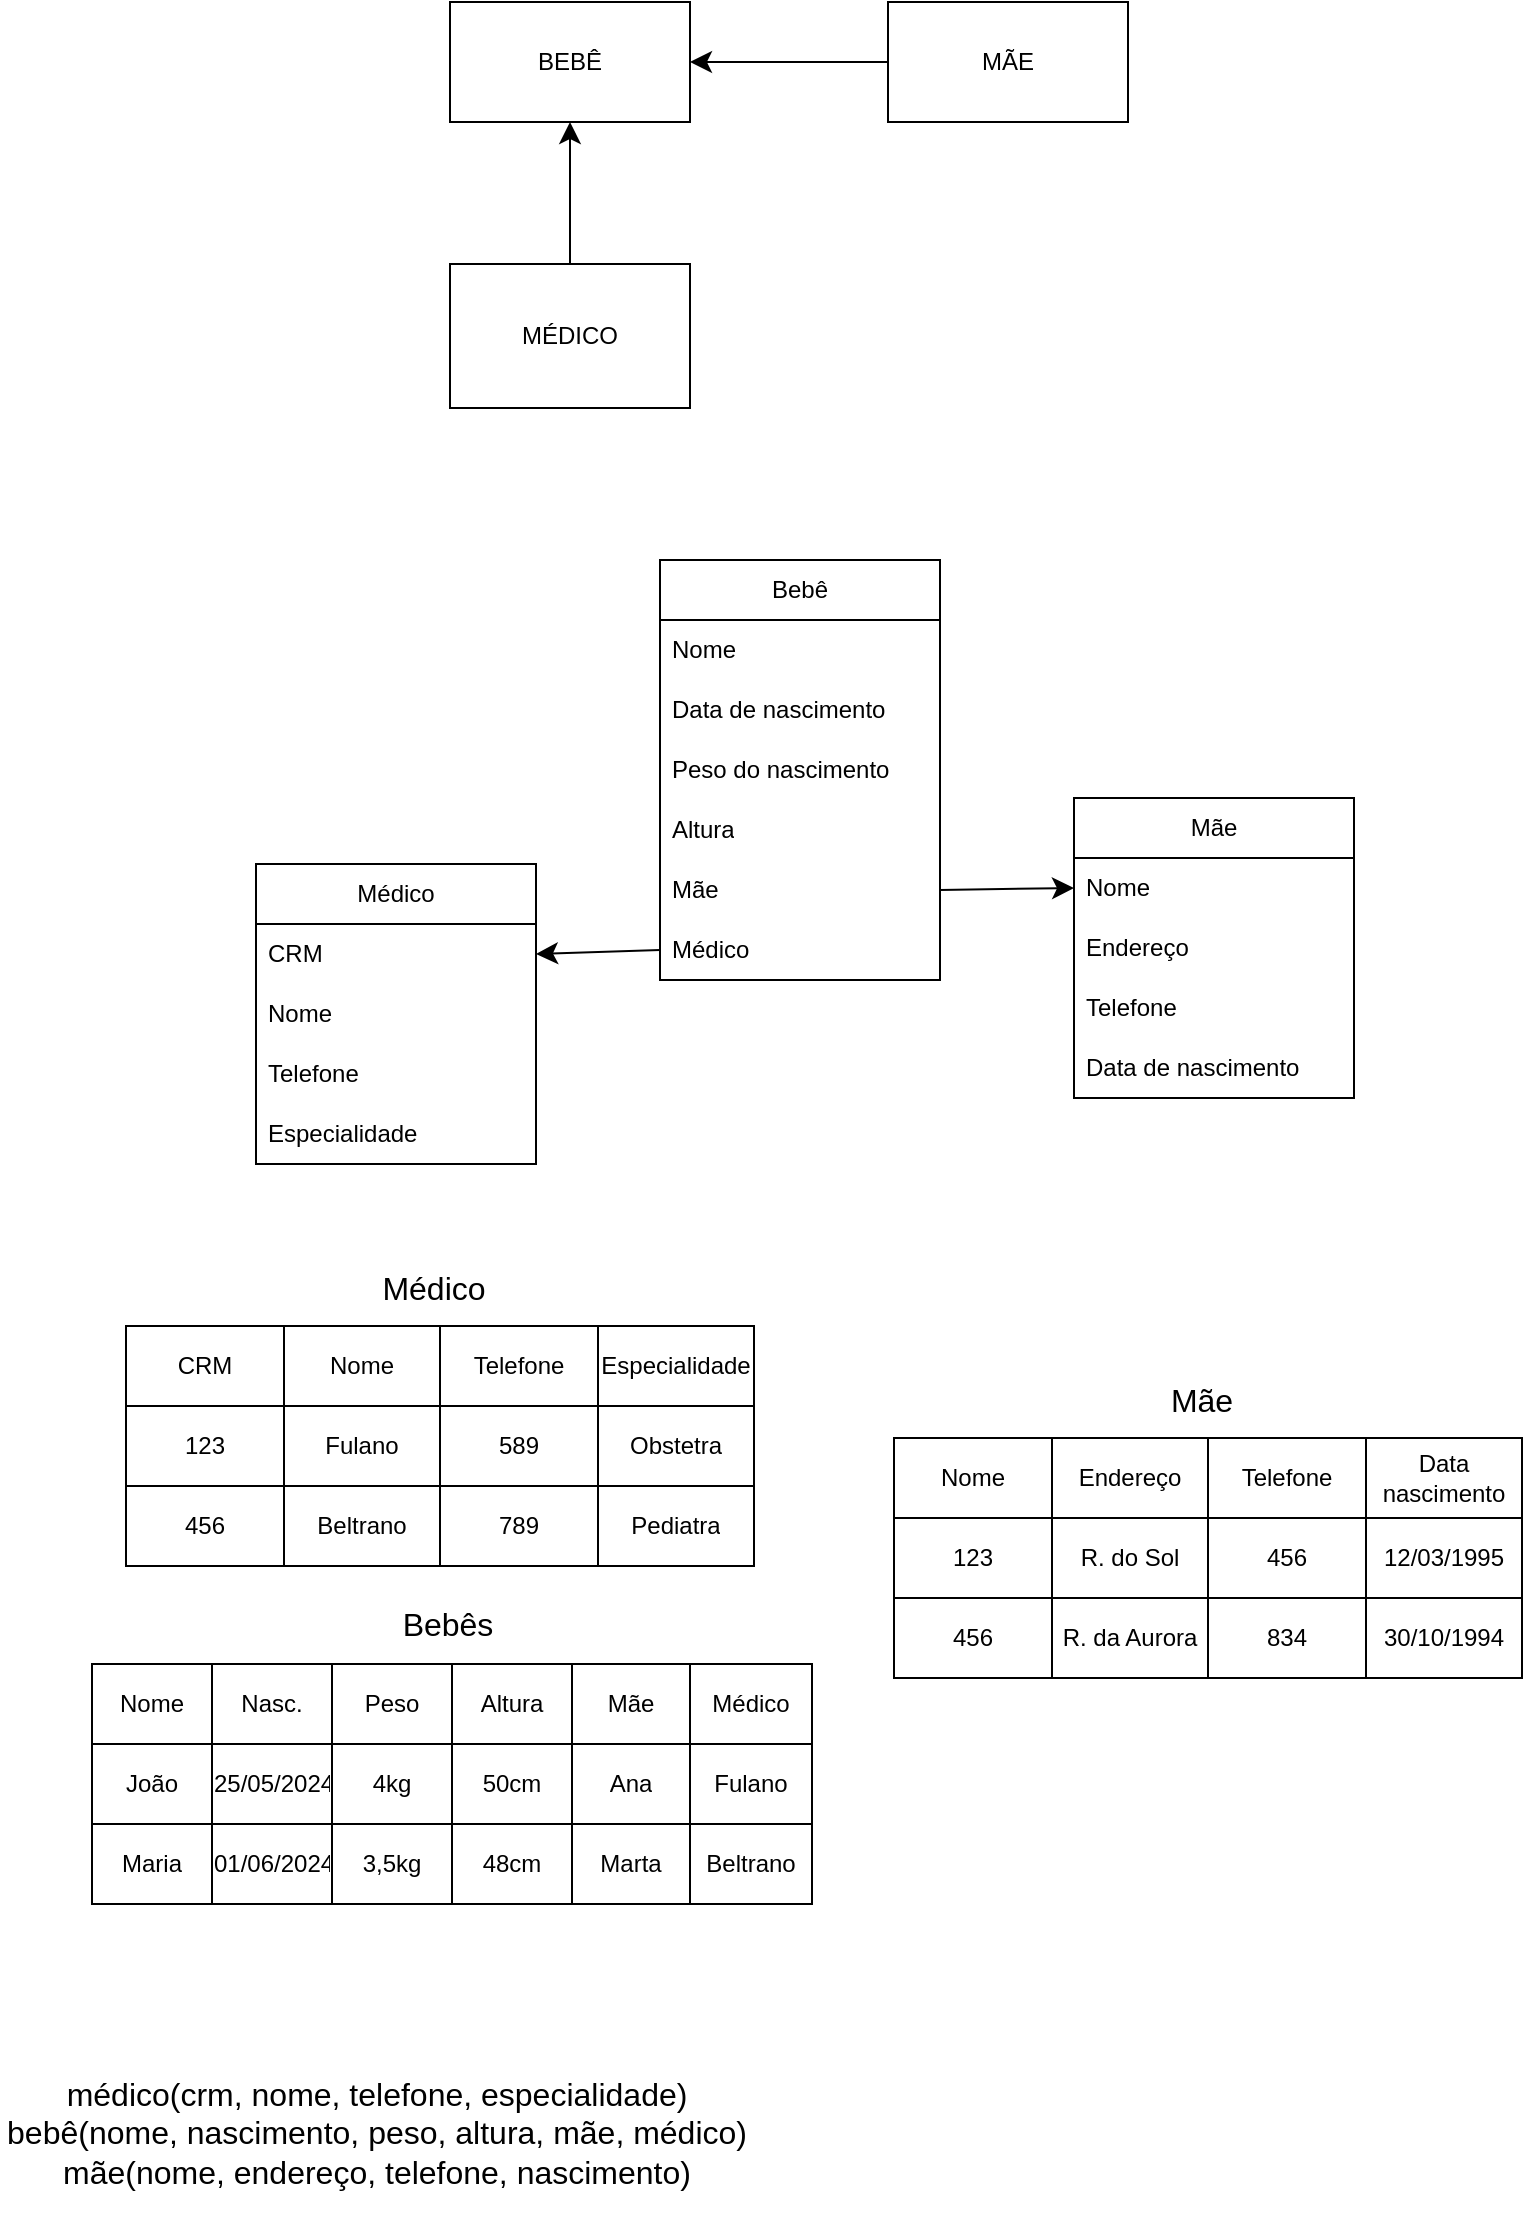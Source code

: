 <mxfile version="24.4.15" type="device">
  <diagram name="Página-1" id="NK4TlLeSYp-mB3wL_yJH">
    <mxGraphModel dx="1298" dy="1243" grid="0" gridSize="10" guides="1" tooltips="1" connect="1" arrows="1" fold="1" page="0" pageScale="1" pageWidth="827" pageHeight="1169" math="0" shadow="0">
      <root>
        <mxCell id="0" />
        <mxCell id="1" parent="0" />
        <mxCell id="LjYLepcrW0VDifDCun-n-1" value="BEBÊ" style="rounded=0;whiteSpace=wrap;html=1;" vertex="1" parent="1">
          <mxGeometry x="20" y="-125" width="120" height="60" as="geometry" />
        </mxCell>
        <mxCell id="LjYLepcrW0VDifDCun-n-7" style="edgeStyle=none;curved=1;rounded=0;orthogonalLoop=1;jettySize=auto;html=1;entryX=1;entryY=0.5;entryDx=0;entryDy=0;fontSize=12;startSize=8;endSize=8;" edge="1" parent="1" source="LjYLepcrW0VDifDCun-n-2" target="LjYLepcrW0VDifDCun-n-1">
          <mxGeometry relative="1" as="geometry" />
        </mxCell>
        <mxCell id="LjYLepcrW0VDifDCun-n-2" value="MÃE" style="rounded=0;whiteSpace=wrap;html=1;" vertex="1" parent="1">
          <mxGeometry x="239" y="-125" width="120" height="60" as="geometry" />
        </mxCell>
        <mxCell id="LjYLepcrW0VDifDCun-n-6" style="edgeStyle=none;curved=1;rounded=0;orthogonalLoop=1;jettySize=auto;html=1;fontSize=12;startSize=8;endSize=8;" edge="1" parent="1" source="LjYLepcrW0VDifDCun-n-3" target="LjYLepcrW0VDifDCun-n-1">
          <mxGeometry relative="1" as="geometry" />
        </mxCell>
        <mxCell id="LjYLepcrW0VDifDCun-n-3" value="MÉDICO" style="rounded=0;whiteSpace=wrap;html=1;" vertex="1" parent="1">
          <mxGeometry x="20" y="6" width="120" height="72" as="geometry" />
        </mxCell>
        <mxCell id="LjYLepcrW0VDifDCun-n-8" value="Bebê" style="swimlane;fontStyle=0;childLayout=stackLayout;horizontal=1;startSize=30;horizontalStack=0;resizeParent=1;resizeParentMax=0;resizeLast=0;collapsible=1;marginBottom=0;whiteSpace=wrap;html=1;" vertex="1" parent="1">
          <mxGeometry x="125" y="154" width="140" height="210" as="geometry" />
        </mxCell>
        <mxCell id="LjYLepcrW0VDifDCun-n-9" value="Nome" style="text;strokeColor=none;fillColor=none;align=left;verticalAlign=middle;spacingLeft=4;spacingRight=4;overflow=hidden;points=[[0,0.5],[1,0.5]];portConstraint=eastwest;rotatable=0;whiteSpace=wrap;html=1;" vertex="1" parent="LjYLepcrW0VDifDCun-n-8">
          <mxGeometry y="30" width="140" height="30" as="geometry" />
        </mxCell>
        <mxCell id="LjYLepcrW0VDifDCun-n-10" value="Data de nascimento" style="text;strokeColor=none;fillColor=none;align=left;verticalAlign=middle;spacingLeft=4;spacingRight=4;overflow=hidden;points=[[0,0.5],[1,0.5]];portConstraint=eastwest;rotatable=0;whiteSpace=wrap;html=1;" vertex="1" parent="LjYLepcrW0VDifDCun-n-8">
          <mxGeometry y="60" width="140" height="30" as="geometry" />
        </mxCell>
        <mxCell id="LjYLepcrW0VDifDCun-n-11" value="Peso do nascimento" style="text;strokeColor=none;fillColor=none;align=left;verticalAlign=middle;spacingLeft=4;spacingRight=4;overflow=hidden;points=[[0,0.5],[1,0.5]];portConstraint=eastwest;rotatable=0;whiteSpace=wrap;html=1;" vertex="1" parent="LjYLepcrW0VDifDCun-n-8">
          <mxGeometry y="90" width="140" height="30" as="geometry" />
        </mxCell>
        <mxCell id="LjYLepcrW0VDifDCun-n-12" value="Altura" style="text;strokeColor=none;fillColor=none;align=left;verticalAlign=middle;spacingLeft=4;spacingRight=4;overflow=hidden;points=[[0,0.5],[1,0.5]];portConstraint=eastwest;rotatable=0;whiteSpace=wrap;html=1;" vertex="1" parent="LjYLepcrW0VDifDCun-n-8">
          <mxGeometry y="120" width="140" height="30" as="geometry" />
        </mxCell>
        <mxCell id="LjYLepcrW0VDifDCun-n-13" value="Mãe" style="text;strokeColor=none;fillColor=none;align=left;verticalAlign=middle;spacingLeft=4;spacingRight=4;overflow=hidden;points=[[0,0.5],[1,0.5]];portConstraint=eastwest;rotatable=0;whiteSpace=wrap;html=1;" vertex="1" parent="LjYLepcrW0VDifDCun-n-8">
          <mxGeometry y="150" width="140" height="30" as="geometry" />
        </mxCell>
        <mxCell id="LjYLepcrW0VDifDCun-n-28" value="Médico" style="text;strokeColor=none;fillColor=none;align=left;verticalAlign=middle;spacingLeft=4;spacingRight=4;overflow=hidden;points=[[0,0.5],[1,0.5]];portConstraint=eastwest;rotatable=0;whiteSpace=wrap;html=1;" vertex="1" parent="LjYLepcrW0VDifDCun-n-8">
          <mxGeometry y="180" width="140" height="30" as="geometry" />
        </mxCell>
        <mxCell id="LjYLepcrW0VDifDCun-n-14" value="Mãe" style="swimlane;fontStyle=0;childLayout=stackLayout;horizontal=1;startSize=30;horizontalStack=0;resizeParent=1;resizeParentMax=0;resizeLast=0;collapsible=1;marginBottom=0;whiteSpace=wrap;html=1;" vertex="1" parent="1">
          <mxGeometry x="332" y="273" width="140" height="150" as="geometry" />
        </mxCell>
        <mxCell id="LjYLepcrW0VDifDCun-n-15" value="Nome" style="text;strokeColor=none;fillColor=none;align=left;verticalAlign=middle;spacingLeft=4;spacingRight=4;overflow=hidden;points=[[0,0.5],[1,0.5]];portConstraint=eastwest;rotatable=0;whiteSpace=wrap;html=1;" vertex="1" parent="LjYLepcrW0VDifDCun-n-14">
          <mxGeometry y="30" width="140" height="30" as="geometry" />
        </mxCell>
        <mxCell id="LjYLepcrW0VDifDCun-n-16" value="Endereço" style="text;strokeColor=none;fillColor=none;align=left;verticalAlign=middle;spacingLeft=4;spacingRight=4;overflow=hidden;points=[[0,0.5],[1,0.5]];portConstraint=eastwest;rotatable=0;whiteSpace=wrap;html=1;" vertex="1" parent="LjYLepcrW0VDifDCun-n-14">
          <mxGeometry y="60" width="140" height="30" as="geometry" />
        </mxCell>
        <mxCell id="LjYLepcrW0VDifDCun-n-17" value="Telefone" style="text;strokeColor=none;fillColor=none;align=left;verticalAlign=middle;spacingLeft=4;spacingRight=4;overflow=hidden;points=[[0,0.5],[1,0.5]];portConstraint=eastwest;rotatable=0;whiteSpace=wrap;html=1;" vertex="1" parent="LjYLepcrW0VDifDCun-n-14">
          <mxGeometry y="90" width="140" height="30" as="geometry" />
        </mxCell>
        <mxCell id="LjYLepcrW0VDifDCun-n-18" value="Data de nascimento" style="text;strokeColor=none;fillColor=none;align=left;verticalAlign=middle;spacingLeft=4;spacingRight=4;overflow=hidden;points=[[0,0.5],[1,0.5]];portConstraint=eastwest;rotatable=0;whiteSpace=wrap;html=1;" vertex="1" parent="LjYLepcrW0VDifDCun-n-14">
          <mxGeometry y="120" width="140" height="30" as="geometry" />
        </mxCell>
        <mxCell id="LjYLepcrW0VDifDCun-n-20" value="Médico" style="swimlane;fontStyle=0;childLayout=stackLayout;horizontal=1;startSize=30;horizontalStack=0;resizeParent=1;resizeParentMax=0;resizeLast=0;collapsible=1;marginBottom=0;whiteSpace=wrap;html=1;" vertex="1" parent="1">
          <mxGeometry x="-77" y="306" width="140" height="150" as="geometry" />
        </mxCell>
        <mxCell id="LjYLepcrW0VDifDCun-n-21" value="CRM&lt;span style=&quot;white-space: pre;&quot;&gt;&#x9;&lt;/span&gt;" style="text;strokeColor=none;fillColor=none;align=left;verticalAlign=middle;spacingLeft=4;spacingRight=4;overflow=hidden;points=[[0,0.5],[1,0.5]];portConstraint=eastwest;rotatable=0;whiteSpace=wrap;html=1;" vertex="1" parent="LjYLepcrW0VDifDCun-n-20">
          <mxGeometry y="30" width="140" height="30" as="geometry" />
        </mxCell>
        <mxCell id="LjYLepcrW0VDifDCun-n-22" value="Nome" style="text;strokeColor=none;fillColor=none;align=left;verticalAlign=middle;spacingLeft=4;spacingRight=4;overflow=hidden;points=[[0,0.5],[1,0.5]];portConstraint=eastwest;rotatable=0;whiteSpace=wrap;html=1;" vertex="1" parent="LjYLepcrW0VDifDCun-n-20">
          <mxGeometry y="60" width="140" height="30" as="geometry" />
        </mxCell>
        <mxCell id="LjYLepcrW0VDifDCun-n-23" value="Telefone" style="text;strokeColor=none;fillColor=none;align=left;verticalAlign=middle;spacingLeft=4;spacingRight=4;overflow=hidden;points=[[0,0.5],[1,0.5]];portConstraint=eastwest;rotatable=0;whiteSpace=wrap;html=1;" vertex="1" parent="LjYLepcrW0VDifDCun-n-20">
          <mxGeometry y="90" width="140" height="30" as="geometry" />
        </mxCell>
        <mxCell id="LjYLepcrW0VDifDCun-n-24" value="Especialidade" style="text;strokeColor=none;fillColor=none;align=left;verticalAlign=middle;spacingLeft=4;spacingRight=4;overflow=hidden;points=[[0,0.5],[1,0.5]];portConstraint=eastwest;rotatable=0;whiteSpace=wrap;html=1;" vertex="1" parent="LjYLepcrW0VDifDCun-n-20">
          <mxGeometry y="120" width="140" height="30" as="geometry" />
        </mxCell>
        <mxCell id="LjYLepcrW0VDifDCun-n-26" style="edgeStyle=none;curved=1;rounded=0;orthogonalLoop=1;jettySize=auto;html=1;exitX=1;exitY=0.5;exitDx=0;exitDy=0;entryX=0;entryY=0.5;entryDx=0;entryDy=0;fontSize=12;startSize=8;endSize=8;" edge="1" parent="1" source="LjYLepcrW0VDifDCun-n-13" target="LjYLepcrW0VDifDCun-n-15">
          <mxGeometry relative="1" as="geometry" />
        </mxCell>
        <mxCell id="LjYLepcrW0VDifDCun-n-30" style="edgeStyle=none;curved=1;rounded=0;orthogonalLoop=1;jettySize=auto;html=1;exitX=0;exitY=0.5;exitDx=0;exitDy=0;entryX=1;entryY=0.5;entryDx=0;entryDy=0;fontSize=12;startSize=8;endSize=8;" edge="1" parent="1" source="LjYLepcrW0VDifDCun-n-28" target="LjYLepcrW0VDifDCun-n-21">
          <mxGeometry relative="1" as="geometry" />
        </mxCell>
        <mxCell id="LjYLepcrW0VDifDCun-n-31" value="" style="shape=table;startSize=0;container=1;collapsible=0;childLayout=tableLayout;" vertex="1" parent="1">
          <mxGeometry x="-142" y="537" width="314" height="120" as="geometry" />
        </mxCell>
        <mxCell id="LjYLepcrW0VDifDCun-n-32" value="" style="shape=tableRow;horizontal=0;startSize=0;swimlaneHead=0;swimlaneBody=0;strokeColor=inherit;top=0;left=0;bottom=0;right=0;collapsible=0;dropTarget=0;fillColor=none;points=[[0,0.5],[1,0.5]];portConstraint=eastwest;" vertex="1" parent="LjYLepcrW0VDifDCun-n-31">
          <mxGeometry width="314" height="40" as="geometry" />
        </mxCell>
        <mxCell id="LjYLepcrW0VDifDCun-n-33" value="CRM" style="shape=partialRectangle;html=1;whiteSpace=wrap;connectable=0;strokeColor=inherit;overflow=hidden;fillColor=none;top=0;left=0;bottom=0;right=0;pointerEvents=1;" vertex="1" parent="LjYLepcrW0VDifDCun-n-32">
          <mxGeometry width="79" height="40" as="geometry">
            <mxRectangle width="79" height="40" as="alternateBounds" />
          </mxGeometry>
        </mxCell>
        <mxCell id="LjYLepcrW0VDifDCun-n-34" value="Nome" style="shape=partialRectangle;html=1;whiteSpace=wrap;connectable=0;strokeColor=inherit;overflow=hidden;fillColor=none;top=0;left=0;bottom=0;right=0;pointerEvents=1;" vertex="1" parent="LjYLepcrW0VDifDCun-n-32">
          <mxGeometry x="79" width="78" height="40" as="geometry">
            <mxRectangle width="78" height="40" as="alternateBounds" />
          </mxGeometry>
        </mxCell>
        <mxCell id="LjYLepcrW0VDifDCun-n-35" value="Telefone" style="shape=partialRectangle;html=1;whiteSpace=wrap;connectable=0;strokeColor=inherit;overflow=hidden;fillColor=none;top=0;left=0;bottom=0;right=0;pointerEvents=1;" vertex="1" parent="LjYLepcrW0VDifDCun-n-32">
          <mxGeometry x="157" width="79" height="40" as="geometry">
            <mxRectangle width="79" height="40" as="alternateBounds" />
          </mxGeometry>
        </mxCell>
        <mxCell id="LjYLepcrW0VDifDCun-n-36" value="Especialidade" style="shape=partialRectangle;html=1;whiteSpace=wrap;connectable=0;strokeColor=inherit;overflow=hidden;fillColor=none;top=0;left=0;bottom=0;right=0;pointerEvents=1;" vertex="1" parent="LjYLepcrW0VDifDCun-n-32">
          <mxGeometry x="236" width="78" height="40" as="geometry">
            <mxRectangle width="78" height="40" as="alternateBounds" />
          </mxGeometry>
        </mxCell>
        <mxCell id="LjYLepcrW0VDifDCun-n-37" value="" style="shape=tableRow;horizontal=0;startSize=0;swimlaneHead=0;swimlaneBody=0;strokeColor=inherit;top=0;left=0;bottom=0;right=0;collapsible=0;dropTarget=0;fillColor=none;points=[[0,0.5],[1,0.5]];portConstraint=eastwest;" vertex="1" parent="LjYLepcrW0VDifDCun-n-31">
          <mxGeometry y="40" width="314" height="40" as="geometry" />
        </mxCell>
        <mxCell id="LjYLepcrW0VDifDCun-n-38" value="123" style="shape=partialRectangle;html=1;whiteSpace=wrap;connectable=0;strokeColor=inherit;overflow=hidden;fillColor=none;top=0;left=0;bottom=0;right=0;pointerEvents=1;" vertex="1" parent="LjYLepcrW0VDifDCun-n-37">
          <mxGeometry width="79" height="40" as="geometry">
            <mxRectangle width="79" height="40" as="alternateBounds" />
          </mxGeometry>
        </mxCell>
        <mxCell id="LjYLepcrW0VDifDCun-n-39" value="Fulano" style="shape=partialRectangle;html=1;whiteSpace=wrap;connectable=0;strokeColor=inherit;overflow=hidden;fillColor=none;top=0;left=0;bottom=0;right=0;pointerEvents=1;" vertex="1" parent="LjYLepcrW0VDifDCun-n-37">
          <mxGeometry x="79" width="78" height="40" as="geometry">
            <mxRectangle width="78" height="40" as="alternateBounds" />
          </mxGeometry>
        </mxCell>
        <mxCell id="LjYLepcrW0VDifDCun-n-40" value="589" style="shape=partialRectangle;html=1;whiteSpace=wrap;connectable=0;strokeColor=inherit;overflow=hidden;fillColor=none;top=0;left=0;bottom=0;right=0;pointerEvents=1;" vertex="1" parent="LjYLepcrW0VDifDCun-n-37">
          <mxGeometry x="157" width="79" height="40" as="geometry">
            <mxRectangle width="79" height="40" as="alternateBounds" />
          </mxGeometry>
        </mxCell>
        <mxCell id="LjYLepcrW0VDifDCun-n-41" value="Obstetra" style="shape=partialRectangle;html=1;whiteSpace=wrap;connectable=0;strokeColor=inherit;overflow=hidden;fillColor=none;top=0;left=0;bottom=0;right=0;pointerEvents=1;" vertex="1" parent="LjYLepcrW0VDifDCun-n-37">
          <mxGeometry x="236" width="78" height="40" as="geometry">
            <mxRectangle width="78" height="40" as="alternateBounds" />
          </mxGeometry>
        </mxCell>
        <mxCell id="LjYLepcrW0VDifDCun-n-42" value="" style="shape=tableRow;horizontal=0;startSize=0;swimlaneHead=0;swimlaneBody=0;strokeColor=inherit;top=0;left=0;bottom=0;right=0;collapsible=0;dropTarget=0;fillColor=none;points=[[0,0.5],[1,0.5]];portConstraint=eastwest;" vertex="1" parent="LjYLepcrW0VDifDCun-n-31">
          <mxGeometry y="80" width="314" height="40" as="geometry" />
        </mxCell>
        <mxCell id="LjYLepcrW0VDifDCun-n-43" value="456" style="shape=partialRectangle;html=1;whiteSpace=wrap;connectable=0;strokeColor=inherit;overflow=hidden;fillColor=none;top=0;left=0;bottom=0;right=0;pointerEvents=1;" vertex="1" parent="LjYLepcrW0VDifDCun-n-42">
          <mxGeometry width="79" height="40" as="geometry">
            <mxRectangle width="79" height="40" as="alternateBounds" />
          </mxGeometry>
        </mxCell>
        <mxCell id="LjYLepcrW0VDifDCun-n-44" value="Beltrano" style="shape=partialRectangle;html=1;whiteSpace=wrap;connectable=0;strokeColor=inherit;overflow=hidden;fillColor=none;top=0;left=0;bottom=0;right=0;pointerEvents=1;" vertex="1" parent="LjYLepcrW0VDifDCun-n-42">
          <mxGeometry x="79" width="78" height="40" as="geometry">
            <mxRectangle width="78" height="40" as="alternateBounds" />
          </mxGeometry>
        </mxCell>
        <mxCell id="LjYLepcrW0VDifDCun-n-45" value="789" style="shape=partialRectangle;html=1;whiteSpace=wrap;connectable=0;strokeColor=inherit;overflow=hidden;fillColor=none;top=0;left=0;bottom=0;right=0;pointerEvents=1;" vertex="1" parent="LjYLepcrW0VDifDCun-n-42">
          <mxGeometry x="157" width="79" height="40" as="geometry">
            <mxRectangle width="79" height="40" as="alternateBounds" />
          </mxGeometry>
        </mxCell>
        <mxCell id="LjYLepcrW0VDifDCun-n-46" value="Pediatra" style="shape=partialRectangle;html=1;whiteSpace=wrap;connectable=0;strokeColor=inherit;overflow=hidden;fillColor=none;top=0;left=0;bottom=0;right=0;pointerEvents=1;" vertex="1" parent="LjYLepcrW0VDifDCun-n-42">
          <mxGeometry x="236" width="78" height="40" as="geometry">
            <mxRectangle width="78" height="40" as="alternateBounds" />
          </mxGeometry>
        </mxCell>
        <mxCell id="LjYLepcrW0VDifDCun-n-47" value="Médico" style="text;strokeColor=none;fillColor=none;html=1;align=center;verticalAlign=middle;whiteSpace=wrap;rounded=0;fontSize=16;" vertex="1" parent="1">
          <mxGeometry x="-18" y="503" width="60" height="30" as="geometry" />
        </mxCell>
        <mxCell id="LjYLepcrW0VDifDCun-n-48" value="" style="shape=table;startSize=0;container=1;collapsible=0;childLayout=tableLayout;" vertex="1" parent="1">
          <mxGeometry x="-159" y="706" width="360" height="120" as="geometry" />
        </mxCell>
        <mxCell id="LjYLepcrW0VDifDCun-n-49" value="" style="shape=tableRow;horizontal=0;startSize=0;swimlaneHead=0;swimlaneBody=0;strokeColor=inherit;top=0;left=0;bottom=0;right=0;collapsible=0;dropTarget=0;fillColor=none;points=[[0,0.5],[1,0.5]];portConstraint=eastwest;" vertex="1" parent="LjYLepcrW0VDifDCun-n-48">
          <mxGeometry width="360" height="40" as="geometry" />
        </mxCell>
        <mxCell id="LjYLepcrW0VDifDCun-n-50" value="Nome" style="shape=partialRectangle;html=1;whiteSpace=wrap;connectable=0;strokeColor=inherit;overflow=hidden;fillColor=none;top=0;left=0;bottom=0;right=0;pointerEvents=1;" vertex="1" parent="LjYLepcrW0VDifDCun-n-49">
          <mxGeometry width="60" height="40" as="geometry">
            <mxRectangle width="60" height="40" as="alternateBounds" />
          </mxGeometry>
        </mxCell>
        <mxCell id="LjYLepcrW0VDifDCun-n-51" value="Nasc." style="shape=partialRectangle;html=1;whiteSpace=wrap;connectable=0;strokeColor=inherit;overflow=hidden;fillColor=none;top=0;left=0;bottom=0;right=0;pointerEvents=1;" vertex="1" parent="LjYLepcrW0VDifDCun-n-49">
          <mxGeometry x="60" width="60" height="40" as="geometry">
            <mxRectangle width="60" height="40" as="alternateBounds" />
          </mxGeometry>
        </mxCell>
        <mxCell id="LjYLepcrW0VDifDCun-n-52" value="Peso" style="shape=partialRectangle;html=1;whiteSpace=wrap;connectable=0;strokeColor=inherit;overflow=hidden;fillColor=none;top=0;left=0;bottom=0;right=0;pointerEvents=1;" vertex="1" parent="LjYLepcrW0VDifDCun-n-49">
          <mxGeometry x="120" width="60" height="40" as="geometry">
            <mxRectangle width="60" height="40" as="alternateBounds" />
          </mxGeometry>
        </mxCell>
        <mxCell id="LjYLepcrW0VDifDCun-n-53" value="Altura" style="shape=partialRectangle;html=1;whiteSpace=wrap;connectable=0;strokeColor=inherit;overflow=hidden;fillColor=none;top=0;left=0;bottom=0;right=0;pointerEvents=1;" vertex="1" parent="LjYLepcrW0VDifDCun-n-49">
          <mxGeometry x="180" width="60" height="40" as="geometry">
            <mxRectangle width="60" height="40" as="alternateBounds" />
          </mxGeometry>
        </mxCell>
        <mxCell id="LjYLepcrW0VDifDCun-n-54" value="Mãe" style="shape=partialRectangle;html=1;whiteSpace=wrap;connectable=0;strokeColor=inherit;overflow=hidden;fillColor=none;top=0;left=0;bottom=0;right=0;pointerEvents=1;" vertex="1" parent="LjYLepcrW0VDifDCun-n-49">
          <mxGeometry x="240" width="59" height="40" as="geometry">
            <mxRectangle width="59" height="40" as="alternateBounds" />
          </mxGeometry>
        </mxCell>
        <mxCell id="LjYLepcrW0VDifDCun-n-55" value="Médico" style="shape=partialRectangle;html=1;whiteSpace=wrap;connectable=0;strokeColor=inherit;overflow=hidden;fillColor=none;top=0;left=0;bottom=0;right=0;pointerEvents=1;" vertex="1" parent="LjYLepcrW0VDifDCun-n-49">
          <mxGeometry x="299" width="61" height="40" as="geometry">
            <mxRectangle width="61" height="40" as="alternateBounds" />
          </mxGeometry>
        </mxCell>
        <mxCell id="LjYLepcrW0VDifDCun-n-56" value="" style="shape=tableRow;horizontal=0;startSize=0;swimlaneHead=0;swimlaneBody=0;strokeColor=inherit;top=0;left=0;bottom=0;right=0;collapsible=0;dropTarget=0;fillColor=none;points=[[0,0.5],[1,0.5]];portConstraint=eastwest;" vertex="1" parent="LjYLepcrW0VDifDCun-n-48">
          <mxGeometry y="40" width="360" height="40" as="geometry" />
        </mxCell>
        <mxCell id="LjYLepcrW0VDifDCun-n-57" value="João" style="shape=partialRectangle;html=1;whiteSpace=wrap;connectable=0;strokeColor=inherit;overflow=hidden;fillColor=none;top=0;left=0;bottom=0;right=0;pointerEvents=1;" vertex="1" parent="LjYLepcrW0VDifDCun-n-56">
          <mxGeometry width="60" height="40" as="geometry">
            <mxRectangle width="60" height="40" as="alternateBounds" />
          </mxGeometry>
        </mxCell>
        <mxCell id="LjYLepcrW0VDifDCun-n-58" value="25/05/2024" style="shape=partialRectangle;html=1;whiteSpace=wrap;connectable=0;strokeColor=inherit;overflow=hidden;fillColor=none;top=0;left=0;bottom=0;right=0;pointerEvents=1;" vertex="1" parent="LjYLepcrW0VDifDCun-n-56">
          <mxGeometry x="60" width="60" height="40" as="geometry">
            <mxRectangle width="60" height="40" as="alternateBounds" />
          </mxGeometry>
        </mxCell>
        <mxCell id="LjYLepcrW0VDifDCun-n-59" value="4kg" style="shape=partialRectangle;html=1;whiteSpace=wrap;connectable=0;strokeColor=inherit;overflow=hidden;fillColor=none;top=0;left=0;bottom=0;right=0;pointerEvents=1;" vertex="1" parent="LjYLepcrW0VDifDCun-n-56">
          <mxGeometry x="120" width="60" height="40" as="geometry">
            <mxRectangle width="60" height="40" as="alternateBounds" />
          </mxGeometry>
        </mxCell>
        <mxCell id="LjYLepcrW0VDifDCun-n-60" value="50cm" style="shape=partialRectangle;html=1;whiteSpace=wrap;connectable=0;strokeColor=inherit;overflow=hidden;fillColor=none;top=0;left=0;bottom=0;right=0;pointerEvents=1;" vertex="1" parent="LjYLepcrW0VDifDCun-n-56">
          <mxGeometry x="180" width="60" height="40" as="geometry">
            <mxRectangle width="60" height="40" as="alternateBounds" />
          </mxGeometry>
        </mxCell>
        <mxCell id="LjYLepcrW0VDifDCun-n-61" value="Ana" style="shape=partialRectangle;html=1;whiteSpace=wrap;connectable=0;strokeColor=inherit;overflow=hidden;fillColor=none;top=0;left=0;bottom=0;right=0;pointerEvents=1;" vertex="1" parent="LjYLepcrW0VDifDCun-n-56">
          <mxGeometry x="240" width="59" height="40" as="geometry">
            <mxRectangle width="59" height="40" as="alternateBounds" />
          </mxGeometry>
        </mxCell>
        <mxCell id="LjYLepcrW0VDifDCun-n-62" value="Fulano" style="shape=partialRectangle;html=1;whiteSpace=wrap;connectable=0;strokeColor=inherit;overflow=hidden;fillColor=none;top=0;left=0;bottom=0;right=0;pointerEvents=1;" vertex="1" parent="LjYLepcrW0VDifDCun-n-56">
          <mxGeometry x="299" width="61" height="40" as="geometry">
            <mxRectangle width="61" height="40" as="alternateBounds" />
          </mxGeometry>
        </mxCell>
        <mxCell id="LjYLepcrW0VDifDCun-n-63" value="" style="shape=tableRow;horizontal=0;startSize=0;swimlaneHead=0;swimlaneBody=0;strokeColor=inherit;top=0;left=0;bottom=0;right=0;collapsible=0;dropTarget=0;fillColor=none;points=[[0,0.5],[1,0.5]];portConstraint=eastwest;" vertex="1" parent="LjYLepcrW0VDifDCun-n-48">
          <mxGeometry y="80" width="360" height="40" as="geometry" />
        </mxCell>
        <mxCell id="LjYLepcrW0VDifDCun-n-64" value="Maria" style="shape=partialRectangle;html=1;whiteSpace=wrap;connectable=0;strokeColor=inherit;overflow=hidden;fillColor=none;top=0;left=0;bottom=0;right=0;pointerEvents=1;" vertex="1" parent="LjYLepcrW0VDifDCun-n-63">
          <mxGeometry width="60" height="40" as="geometry">
            <mxRectangle width="60" height="40" as="alternateBounds" />
          </mxGeometry>
        </mxCell>
        <mxCell id="LjYLepcrW0VDifDCun-n-65" value="01/06/2024" style="shape=partialRectangle;html=1;whiteSpace=wrap;connectable=0;strokeColor=inherit;overflow=hidden;fillColor=none;top=0;left=0;bottom=0;right=0;pointerEvents=1;" vertex="1" parent="LjYLepcrW0VDifDCun-n-63">
          <mxGeometry x="60" width="60" height="40" as="geometry">
            <mxRectangle width="60" height="40" as="alternateBounds" />
          </mxGeometry>
        </mxCell>
        <mxCell id="LjYLepcrW0VDifDCun-n-66" value="3,5kg" style="shape=partialRectangle;html=1;whiteSpace=wrap;connectable=0;strokeColor=inherit;overflow=hidden;fillColor=none;top=0;left=0;bottom=0;right=0;pointerEvents=1;" vertex="1" parent="LjYLepcrW0VDifDCun-n-63">
          <mxGeometry x="120" width="60" height="40" as="geometry">
            <mxRectangle width="60" height="40" as="alternateBounds" />
          </mxGeometry>
        </mxCell>
        <mxCell id="LjYLepcrW0VDifDCun-n-67" value="48cm" style="shape=partialRectangle;html=1;whiteSpace=wrap;connectable=0;strokeColor=inherit;overflow=hidden;fillColor=none;top=0;left=0;bottom=0;right=0;pointerEvents=1;" vertex="1" parent="LjYLepcrW0VDifDCun-n-63">
          <mxGeometry x="180" width="60" height="40" as="geometry">
            <mxRectangle width="60" height="40" as="alternateBounds" />
          </mxGeometry>
        </mxCell>
        <mxCell id="LjYLepcrW0VDifDCun-n-68" value="Marta" style="shape=partialRectangle;html=1;whiteSpace=wrap;connectable=0;strokeColor=inherit;overflow=hidden;fillColor=none;top=0;left=0;bottom=0;right=0;pointerEvents=1;" vertex="1" parent="LjYLepcrW0VDifDCun-n-63">
          <mxGeometry x="240" width="59" height="40" as="geometry">
            <mxRectangle width="59" height="40" as="alternateBounds" />
          </mxGeometry>
        </mxCell>
        <mxCell id="LjYLepcrW0VDifDCun-n-69" value="Beltrano" style="shape=partialRectangle;html=1;whiteSpace=wrap;connectable=0;strokeColor=inherit;overflow=hidden;fillColor=none;top=0;left=0;bottom=0;right=0;pointerEvents=1;" vertex="1" parent="LjYLepcrW0VDifDCun-n-63">
          <mxGeometry x="299" width="61" height="40" as="geometry">
            <mxRectangle width="61" height="40" as="alternateBounds" />
          </mxGeometry>
        </mxCell>
        <mxCell id="LjYLepcrW0VDifDCun-n-70" value="Bebês" style="text;strokeColor=none;fillColor=none;html=1;align=center;verticalAlign=middle;whiteSpace=wrap;rounded=0;fontSize=16;" vertex="1" parent="1">
          <mxGeometry x="-11" y="671" width="60" height="30" as="geometry" />
        </mxCell>
        <mxCell id="LjYLepcrW0VDifDCun-n-71" value="" style="shape=table;startSize=0;container=1;collapsible=0;childLayout=tableLayout;" vertex="1" parent="1">
          <mxGeometry x="242" y="593" width="314" height="120" as="geometry" />
        </mxCell>
        <mxCell id="LjYLepcrW0VDifDCun-n-72" value="" style="shape=tableRow;horizontal=0;startSize=0;swimlaneHead=0;swimlaneBody=0;strokeColor=inherit;top=0;left=0;bottom=0;right=0;collapsible=0;dropTarget=0;fillColor=none;points=[[0,0.5],[1,0.5]];portConstraint=eastwest;" vertex="1" parent="LjYLepcrW0VDifDCun-n-71">
          <mxGeometry width="314" height="40" as="geometry" />
        </mxCell>
        <mxCell id="LjYLepcrW0VDifDCun-n-73" value="Nome" style="shape=partialRectangle;html=1;whiteSpace=wrap;connectable=0;strokeColor=inherit;overflow=hidden;fillColor=none;top=0;left=0;bottom=0;right=0;pointerEvents=1;" vertex="1" parent="LjYLepcrW0VDifDCun-n-72">
          <mxGeometry width="79" height="40" as="geometry">
            <mxRectangle width="79" height="40" as="alternateBounds" />
          </mxGeometry>
        </mxCell>
        <mxCell id="LjYLepcrW0VDifDCun-n-74" value="Endereço" style="shape=partialRectangle;html=1;whiteSpace=wrap;connectable=0;strokeColor=inherit;overflow=hidden;fillColor=none;top=0;left=0;bottom=0;right=0;pointerEvents=1;" vertex="1" parent="LjYLepcrW0VDifDCun-n-72">
          <mxGeometry x="79" width="78" height="40" as="geometry">
            <mxRectangle width="78" height="40" as="alternateBounds" />
          </mxGeometry>
        </mxCell>
        <mxCell id="LjYLepcrW0VDifDCun-n-75" value="Telefone" style="shape=partialRectangle;html=1;whiteSpace=wrap;connectable=0;strokeColor=inherit;overflow=hidden;fillColor=none;top=0;left=0;bottom=0;right=0;pointerEvents=1;" vertex="1" parent="LjYLepcrW0VDifDCun-n-72">
          <mxGeometry x="157" width="79" height="40" as="geometry">
            <mxRectangle width="79" height="40" as="alternateBounds" />
          </mxGeometry>
        </mxCell>
        <mxCell id="LjYLepcrW0VDifDCun-n-76" value="Data nascimento" style="shape=partialRectangle;html=1;whiteSpace=wrap;connectable=0;strokeColor=inherit;overflow=hidden;fillColor=none;top=0;left=0;bottom=0;right=0;pointerEvents=1;" vertex="1" parent="LjYLepcrW0VDifDCun-n-72">
          <mxGeometry x="236" width="78" height="40" as="geometry">
            <mxRectangle width="78" height="40" as="alternateBounds" />
          </mxGeometry>
        </mxCell>
        <mxCell id="LjYLepcrW0VDifDCun-n-77" value="" style="shape=tableRow;horizontal=0;startSize=0;swimlaneHead=0;swimlaneBody=0;strokeColor=inherit;top=0;left=0;bottom=0;right=0;collapsible=0;dropTarget=0;fillColor=none;points=[[0,0.5],[1,0.5]];portConstraint=eastwest;" vertex="1" parent="LjYLepcrW0VDifDCun-n-71">
          <mxGeometry y="40" width="314" height="40" as="geometry" />
        </mxCell>
        <mxCell id="LjYLepcrW0VDifDCun-n-78" value="123" style="shape=partialRectangle;html=1;whiteSpace=wrap;connectable=0;strokeColor=inherit;overflow=hidden;fillColor=none;top=0;left=0;bottom=0;right=0;pointerEvents=1;" vertex="1" parent="LjYLepcrW0VDifDCun-n-77">
          <mxGeometry width="79" height="40" as="geometry">
            <mxRectangle width="79" height="40" as="alternateBounds" />
          </mxGeometry>
        </mxCell>
        <mxCell id="LjYLepcrW0VDifDCun-n-79" value="R. do Sol" style="shape=partialRectangle;html=1;whiteSpace=wrap;connectable=0;strokeColor=inherit;overflow=hidden;fillColor=none;top=0;left=0;bottom=0;right=0;pointerEvents=1;" vertex="1" parent="LjYLepcrW0VDifDCun-n-77">
          <mxGeometry x="79" width="78" height="40" as="geometry">
            <mxRectangle width="78" height="40" as="alternateBounds" />
          </mxGeometry>
        </mxCell>
        <mxCell id="LjYLepcrW0VDifDCun-n-80" value="456" style="shape=partialRectangle;html=1;whiteSpace=wrap;connectable=0;strokeColor=inherit;overflow=hidden;fillColor=none;top=0;left=0;bottom=0;right=0;pointerEvents=1;" vertex="1" parent="LjYLepcrW0VDifDCun-n-77">
          <mxGeometry x="157" width="79" height="40" as="geometry">
            <mxRectangle width="79" height="40" as="alternateBounds" />
          </mxGeometry>
        </mxCell>
        <mxCell id="LjYLepcrW0VDifDCun-n-81" value="12/03/1995" style="shape=partialRectangle;html=1;whiteSpace=wrap;connectable=0;strokeColor=inherit;overflow=hidden;fillColor=none;top=0;left=0;bottom=0;right=0;pointerEvents=1;" vertex="1" parent="LjYLepcrW0VDifDCun-n-77">
          <mxGeometry x="236" width="78" height="40" as="geometry">
            <mxRectangle width="78" height="40" as="alternateBounds" />
          </mxGeometry>
        </mxCell>
        <mxCell id="LjYLepcrW0VDifDCun-n-82" value="" style="shape=tableRow;horizontal=0;startSize=0;swimlaneHead=0;swimlaneBody=0;strokeColor=inherit;top=0;left=0;bottom=0;right=0;collapsible=0;dropTarget=0;fillColor=none;points=[[0,0.5],[1,0.5]];portConstraint=eastwest;" vertex="1" parent="LjYLepcrW0VDifDCun-n-71">
          <mxGeometry y="80" width="314" height="40" as="geometry" />
        </mxCell>
        <mxCell id="LjYLepcrW0VDifDCun-n-83" value="456" style="shape=partialRectangle;html=1;whiteSpace=wrap;connectable=0;strokeColor=inherit;overflow=hidden;fillColor=none;top=0;left=0;bottom=0;right=0;pointerEvents=1;" vertex="1" parent="LjYLepcrW0VDifDCun-n-82">
          <mxGeometry width="79" height="40" as="geometry">
            <mxRectangle width="79" height="40" as="alternateBounds" />
          </mxGeometry>
        </mxCell>
        <mxCell id="LjYLepcrW0VDifDCun-n-84" value="R. da Aurora" style="shape=partialRectangle;html=1;whiteSpace=wrap;connectable=0;strokeColor=inherit;overflow=hidden;fillColor=none;top=0;left=0;bottom=0;right=0;pointerEvents=1;" vertex="1" parent="LjYLepcrW0VDifDCun-n-82">
          <mxGeometry x="79" width="78" height="40" as="geometry">
            <mxRectangle width="78" height="40" as="alternateBounds" />
          </mxGeometry>
        </mxCell>
        <mxCell id="LjYLepcrW0VDifDCun-n-85" value="834" style="shape=partialRectangle;html=1;whiteSpace=wrap;connectable=0;strokeColor=inherit;overflow=hidden;fillColor=none;top=0;left=0;bottom=0;right=0;pointerEvents=1;" vertex="1" parent="LjYLepcrW0VDifDCun-n-82">
          <mxGeometry x="157" width="79" height="40" as="geometry">
            <mxRectangle width="79" height="40" as="alternateBounds" />
          </mxGeometry>
        </mxCell>
        <mxCell id="LjYLepcrW0VDifDCun-n-86" value="30/10/1994" style="shape=partialRectangle;html=1;whiteSpace=wrap;connectable=0;strokeColor=inherit;overflow=hidden;fillColor=none;top=0;left=0;bottom=0;right=0;pointerEvents=1;" vertex="1" parent="LjYLepcrW0VDifDCun-n-82">
          <mxGeometry x="236" width="78" height="40" as="geometry">
            <mxRectangle width="78" height="40" as="alternateBounds" />
          </mxGeometry>
        </mxCell>
        <mxCell id="LjYLepcrW0VDifDCun-n-87" value="Mãe" style="text;strokeColor=none;fillColor=none;html=1;align=center;verticalAlign=middle;whiteSpace=wrap;rounded=0;fontSize=16;" vertex="1" parent="1">
          <mxGeometry x="366" y="559" width="60" height="30" as="geometry" />
        </mxCell>
        <mxCell id="LjYLepcrW0VDifDCun-n-88" value="médico(crm, nome, telefone, especialidade)&lt;div&gt;bebê(nome, nascimento, peso, altura, mãe, médico)&lt;/div&gt;&lt;div&gt;mãe(nome, endereço, telefone, nascimento)&lt;br&gt;&lt;div&gt;&lt;br&gt;&lt;/div&gt;&lt;/div&gt;" style="text;strokeColor=none;fillColor=none;html=1;align=center;verticalAlign=middle;whiteSpace=wrap;rounded=0;fontSize=16;" vertex="1" parent="1">
          <mxGeometry x="-205" y="935" width="377" height="30" as="geometry" />
        </mxCell>
      </root>
    </mxGraphModel>
  </diagram>
</mxfile>
